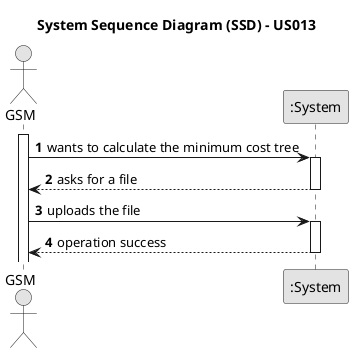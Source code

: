 @startuml
skinparam monochrome true
skinparam packageStyle rectangle
skinparam shadowing false

title System Sequence Diagram (SSD) - US013

autonumber

actor "GSM" as Employee
participant ":System" as System

activate Employee

    Employee -> System : wants to calculate the minimum cost tree
    activate System

        System --> Employee : asks for a file
    deactivate System

    Employee -> System : uploads the file
    activate System

        System --> Employee : operation success
    deactivate System

@enduml